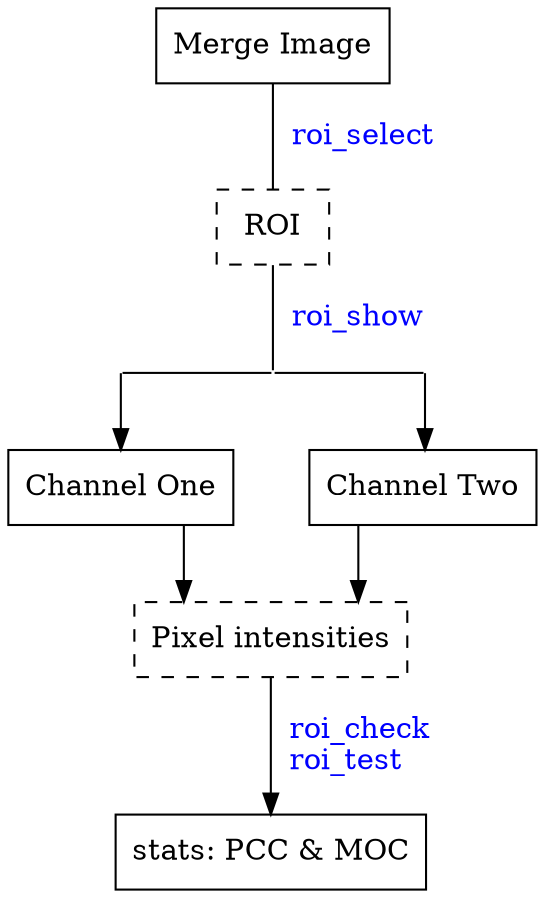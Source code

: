 digraph G {

  splines=ortho;
  nodesep=.5

  a1 [shape=box, label="Merge Image"]
  a2 [shape=box, label="ROI", style=dashed]
  a3 [shape=box, label="Channel One"]
  a4 [shape=box, label="Channel Two"]
  a5 [shape=box, label="Pixel intensities", style=dashed]
  a6 [shape=box, label="stats: PCC & MOC"]

  node [shape=none, width=0, height=0, label=""]
  p1; p2; p3

  {rank=same; p1; p2; p3}
  a1 -> a2 [dir=none, label="  roi_select", fontcolor=blue]
  a2 -> p2 [dir=none, label="  roi_show", fontcolor=blue]
  p1 -> p2 -> p3 [dir=none]
  p1 -> a3
  p3 -> a4
  a3 -> a5
  a4 -> a5
  a5 -> a6 [label="  roi_check \l  roi_test \l", fontcolor=blue]
}
